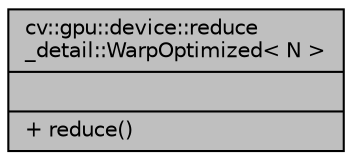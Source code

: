 digraph "cv::gpu::device::reduce_detail::WarpOptimized&lt; N &gt;"
{
 // LATEX_PDF_SIZE
  edge [fontname="Helvetica",fontsize="10",labelfontname="Helvetica",labelfontsize="10"];
  node [fontname="Helvetica",fontsize="10",shape=record];
  Node1 [label="{cv::gpu::device::reduce\l_detail::WarpOptimized\< N \>\n||+ reduce()\l}",height=0.2,width=0.4,color="black", fillcolor="grey75", style="filled", fontcolor="black",tooltip=" "];
}
